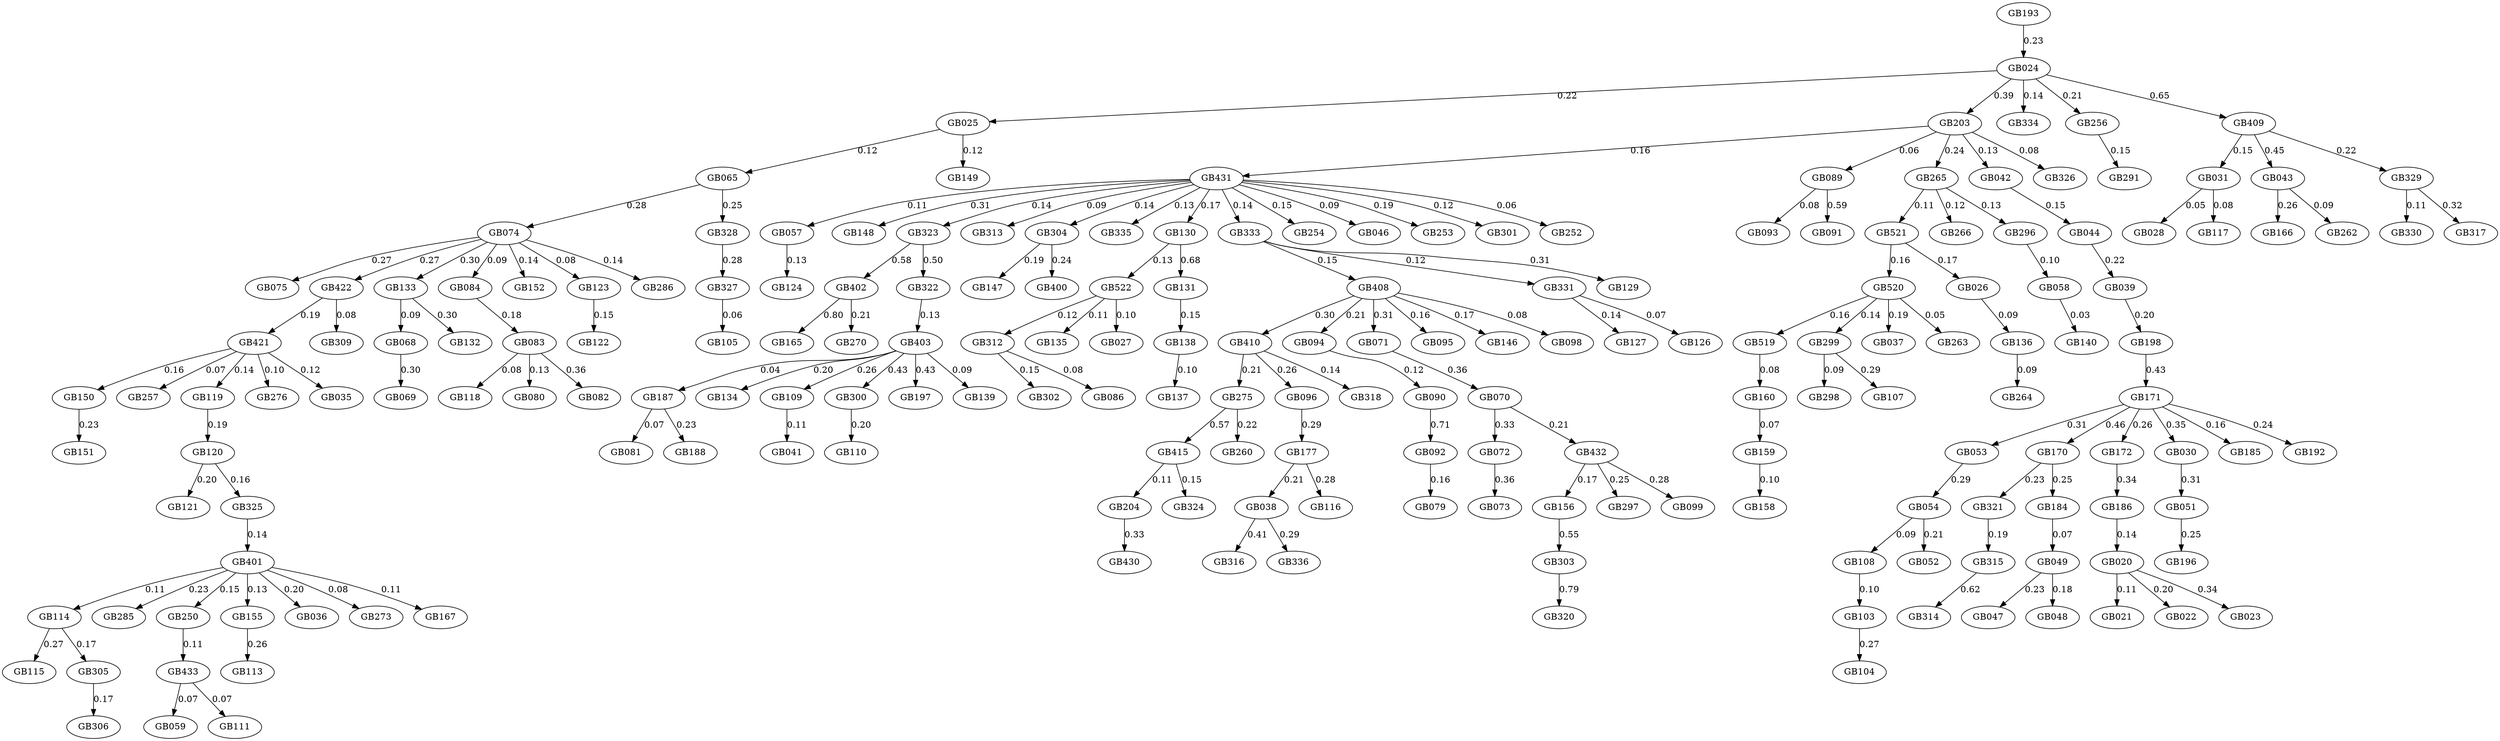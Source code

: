 digraph G {
   GB114 -> GB115 [label="0.27"];
   GB410 -> GB275 [label="0.21"];
   GB058 -> GB140 [label="0.03"];
   GB108 -> GB103 [label="0.10"];
   GB025 -> GB065 [label="0.12"];
   GB074 -> GB075 [label="0.27"];
   GB156 -> GB303 [label="0.55"];
   GB171 -> GB053 [label="0.31"];
   GB421 -> GB150 [label="0.16"];
   GB521 -> GB520 [label="0.16"];
   GB083 -> GB118 [label="0.08"];
   GB094 -> GB090 [label="0.12"];
   GB170 -> GB321 [label="0.23"];
   GB160 -> GB159 [label="0.07"];
   GB401 -> GB285 [label="0.23"];
   GB068 -> GB069 [label="0.30"];
   GB057 -> GB124 [label="0.13"];
   GB071 -> GB070 [label="0.36"];
   GB408 -> GB095 [label="0.16"];
   GB159 -> GB158 [label="0.10"];
   GB327 -> GB105 [label="0.06"];
   GB421 -> GB257 [label="0.07"];
   GB024 -> GB203 [label="0.39"];
   GB177 -> GB038 [label="0.21"];
   GB522 -> GB312 [label="0.12"];
   GB187 -> GB081 [label="0.07"];
   GB328 -> GB327 [label="0.28"];
   GB203 -> GB431 [label="0.16"];
   GB402 -> GB165 [label="0.80"];
   GB070 -> GB072 [label="0.33"];
   GB331 -> GB127 [label="0.14"];
   GB090 -> GB092 [label="0.71"];
   GB020 -> GB021 [label="0.11"];
   GB031 -> GB028 [label="0.05"];
   GB089 -> GB093 [label="0.08"];
   GB265 -> GB521 [label="0.11"];
   GB043 -> GB166 [label="0.26"];
   GB051 -> GB196 [label="0.25"];
   GB070 -> GB432 [label="0.21"];
   GB422 -> GB309 [label="0.08"];
   GB171 -> GB172 [label="0.26"];
   GB312 -> GB302 [label="0.15"];
   GB096 -> GB177 [label="0.29"];
   GB204 -> GB430 [label="0.33"];
   GB522 -> GB135 [label="0.11"];
   GB250 -> GB433 [label="0.11"];
   GB171 -> GB030 [label="0.35"];
   GB329 -> GB330 [label="0.11"];
   GB038 -> GB316 [label="0.41"];
   GB519 -> GB160 [label="0.08"];
   GB024 -> GB334 [label="0.14"];
   GB184 -> GB049 [label="0.07"];
   GB432 -> GB156 [label="0.17"];
   GB401 -> GB155 [label="0.13"];
   GB299 -> GB298 [label="0.09"];
   GB322 -> GB403 [label="0.13"];
   GB408 -> GB410 [label="0.30"];
   GB431 -> GB148 [label="0.31"];
   GB421 -> GB119 [label="0.14"];
   GB403 -> GB187 [label="0.04"];
   GB193 -> GB024 [label="0.23"];
   GB433 -> GB059 [label="0.07"];
   GB323 -> GB322 [label="0.50"];
   GB186 -> GB020 [label="0.14"];
   GB138 -> GB137 [label="0.10"];
   GB256 -> GB291 [label="0.15"];
   GB049 -> GB047 [label="0.23"];
   GB203 -> GB042 [label="0.13"];
   GB133 -> GB068 [label="0.09"];
   GB415 -> GB204 [label="0.11"];
   GB170 -> GB184 [label="0.25"];
   GB401 -> GB036 [label="0.20"];
   GB431 -> GB313 [label="0.09"];
   GB403 -> GB134 [label="0.20"];
   GB304 -> GB147 [label="0.19"];
   GB431 -> GB335 [label="0.13"];
   GB431 -> GB130 [label="0.17"];
   GB265 -> GB266 [label="0.12"];
   GB303 -> GB320 [label="0.79"];
   GB074 -> GB084 [label="0.09"];
   GB119 -> GB120 [label="0.19"];
   GB120 -> GB121 [label="0.20"];
   GB305 -> GB306 [label="0.17"];
   GB265 -> GB296 [label="0.13"];
   GB520 -> GB299 [label="0.14"];
   GB422 -> GB421 [label="0.19"];
   GB321 -> GB315 [label="0.19"];
   GB299 -> GB107 [label="0.29"];
   GB333 -> GB331 [label="0.12"];
   GB203 -> GB265 [label="0.24"];
   GB408 -> GB146 [label="0.17"];
   GB020 -> GB022 [label="0.20"];
   GB187 -> GB188 [label="0.23"];
   GB403 -> GB109 [label="0.26"];
   GB054 -> GB052 [label="0.21"];
   GB150 -> GB151 [label="0.23"];
   GB409 -> GB329 [label="0.22"];
   GB410 -> GB096 [label="0.26"];
   GB171 -> GB185 [label="0.16"];
   GB074 -> GB152 [label="0.14"];
   GB083 -> GB080 [label="0.13"];
   GB315 -> GB314 [label="0.62"];
   GB431 -> GB254 [label="0.15"];
   GB401 -> GB273 [label="0.08"];
   GB203 -> GB089 [label="0.06"];
   GB522 -> GB027 [label="0.10"];
   GB300 -> GB110 [label="0.20"];
   GB431 -> GB046 [label="0.09"];
   GB431 -> GB333 [label="0.14"];
   GB103 -> GB104 [label="0.27"];
   GB044 -> GB039 [label="0.22"];
   GB089 -> GB091 [label="0.59"];
   GB432 -> GB297 [label="0.25"];
   GB431 -> GB057 [label="0.11"];
   GB054 -> GB108 [label="0.09"];
   GB120 -> GB325 [label="0.16"];
   GB409 -> GB043 [label="0.45"];
   GB431 -> GB253 [label="0.19"];
   GB520 -> GB037 [label="0.19"];
   GB092 -> GB079 [label="0.16"];
   GB408 -> GB098 [label="0.08"];
   GB109 -> GB041 [label="0.11"];
   GB025 -> GB149 [label="0.12"];
   GB049 -> GB048 [label="0.18"];
   GB155 -> GB113 [label="0.26"];
   GB123 -> GB122 [label="0.15"];
   GB203 -> GB326 [label="0.08"];
   GB410 -> GB318 [label="0.14"];
   GB074 -> GB123 [label="0.08"];
   GB312 -> GB086 [label="0.08"];
   GB408 -> GB094 [label="0.21"];
   GB038 -> GB336 [label="0.29"];
   GB333 -> GB129 [label="0.31"];
   GB043 -> GB262 [label="0.09"];
   GB072 -> GB073 [label="0.36"];
   GB323 -> GB402 [label="0.58"];
   GB521 -> GB026 [label="0.17"];
   GB401 -> GB114 [label="0.11"];
   GB421 -> GB276 [label="0.10"];
   GB421 -> GB035 [label="0.12"];
   GB431 -> GB301 [label="0.12"];
   GB136 -> GB264 [label="0.09"];
   GB431 -> GB323 [label="0.14"];
   GB074 -> GB286 [label="0.14"];
   GB304 -> GB400 [label="0.24"];
   GB198 -> GB171 [label="0.43"];
   GB325 -> GB401 [label="0.14"];
   GB401 -> GB250 [label="0.15"];
   GB065 -> GB328 [label="0.25"];
   GB403 -> GB197 [label="0.43"];
   GB024 -> GB025 [label="0.22"];
   GB039 -> GB198 [label="0.20"];
   GB074 -> GB422 [label="0.27"];
   GB402 -> GB270 [label="0.21"];
   GB065 -> GB074 [label="0.28"];
   GB131 -> GB138 [label="0.15"];
   GB020 -> GB023 [label="0.34"];
   GB026 -> GB136 [label="0.09"];
   GB431 -> GB304 [label="0.14"];
   GB329 -> GB317 [label="0.32"];
   GB275 -> GB260 [label="0.22"];
   GB403 -> GB300 [label="0.43"];
   GB024 -> GB409 [label="0.65"];
   GB024 -> GB256 [label="0.21"];
   GB296 -> GB058 [label="0.10"];
   GB171 -> GB170 [label="0.46"];
   GB030 -> GB051 [label="0.31"];
   GB042 -> GB044 [label="0.15"];
   GB331 -> GB126 [label="0.07"];
   GB130 -> GB131 [label="0.68"];
   GB401 -> GB167 [label="0.11"];
   GB409 -> GB031 [label="0.15"];
   GB403 -> GB139 [label="0.09"];
   GB172 -> GB186 [label="0.34"];
   GB053 -> GB054 [label="0.29"];
   GB133 -> GB132 [label="0.30"];
   GB074 -> GB133 [label="0.30"];
   GB275 -> GB415 [label="0.57"];
   GB520 -> GB263 [label="0.05"];
   GB431 -> GB252 [label="0.06"];
   GB031 -> GB117 [label="0.08"];
   GB177 -> GB116 [label="0.28"];
   GB415 -> GB324 [label="0.15"];
   GB171 -> GB192 [label="0.24"];
   GB408 -> GB071 [label="0.31"];
   GB083 -> GB082 [label="0.36"];
   GB432 -> GB099 [label="0.28"];
   GB433 -> GB111 [label="0.07"];
   GB130 -> GB522 [label="0.13"];
   GB333 -> GB408 [label="0.15"];
   GB520 -> GB519 [label="0.16"];
   GB084 -> GB083 [label="0.18"];
   GB114 -> GB305 [label="0.17"];
   GB080;
   GB081;
   GB082;
   GB270;
   GB084;
   GB276;
   GB086;
   GB089;
   GB160;
   GB167;
   GB166;
   GB165;
   GB083;
   GB408;
   GB409;
   GB320;
   GB400;
   GB401;
   GB402;
   GB403;
   GB138;
   GB275;
   GB139;
   GB079;
   GB264;
   GB265;
   GB266;
   GB071;
   GB070;
   GB073;
   GB263;
   GB130;
   GB131;
   GB273;
   GB068;
   GB069;
   GB065;
   GB327;
   GB188;
   GB058;
   GB185;
   GB184;
   GB187;
   GB186;
   GB091;
   GB159;
   GB177;
   GB170;
   GB171;
   GB172;
   GB052;
   GB325;
   GB324;
   GB059;
   GB326;
   GB321;
   GB042;
   GB323;
   GB322;
   GB053;
   GB203;
   GB051;
   GB298;
   GB057;
   GB328;
   GB204;
   GB054;
   GB198;
   GB099;
   GB192;
   GB193;
   GB098;
   GB196;
   GB197;
   GB519;
   GB291;
   GB297;
   GB296;
   GB299;
   GB123;
   GB049;
   GB103;
   GB105;
   GB104;
   GB107;
   GB109;
   GB108;
   GB336;
   GB334;
   GB335;
   GB333;
   GB330;
   GB331;
   GB522;
   GB521;
   GB520;
   GB318;
   GB250;
   GB286;
   GB285;
   GB113;
   GB110;
   GB111;
   GB116;
   GB117;
   GB114;
   GB115;
   GB118;
   GB119;
   GB147;
   GB303;
   GB302;
   GB301;
   GB317;
   GB306;
   GB305;
   GB304;
   GB309;
   GB431;
   GB430;
   GB433;
   GB432;
   GB075;
   GB044;
   GB046;
   GB047;
   GB041;
   GB129;
   GB043;
   GB127;
   GB126;
   GB124;
   GB048;
   GB122;
   GB121;
   GB120;
   GB254;
   GB257;
   GB256;
   GB149;
   GB148;
   GB253;
   GB252;
   GB314;
   GB315;
   GB316;
   GB146;
   GB140;
   GB312;
   GB313;
   GB300;
   GB422;
   GB421;
   GB031;
   GB030;
   GB035;
   GB037;
   GB036;
   GB039;
   GB038;
   GB132;
   GB133;
   GB134;
   GB135;
   GB136;
   GB137;
   GB096;
   GB095;
   GB094;
   GB093;
   GB092;
   GB158;
   GB090;
   GB156;
   GB260;
   GB155;
   GB152;
   GB150;
   GB151;
   GB410;
   GB329;
   GB262;
   GB415;
   GB072;
   GB074;
   GB022;
   GB023;
   GB020;
   GB021;
   GB026;
   GB027;
   GB024;
   GB025;
   GB028;

}
